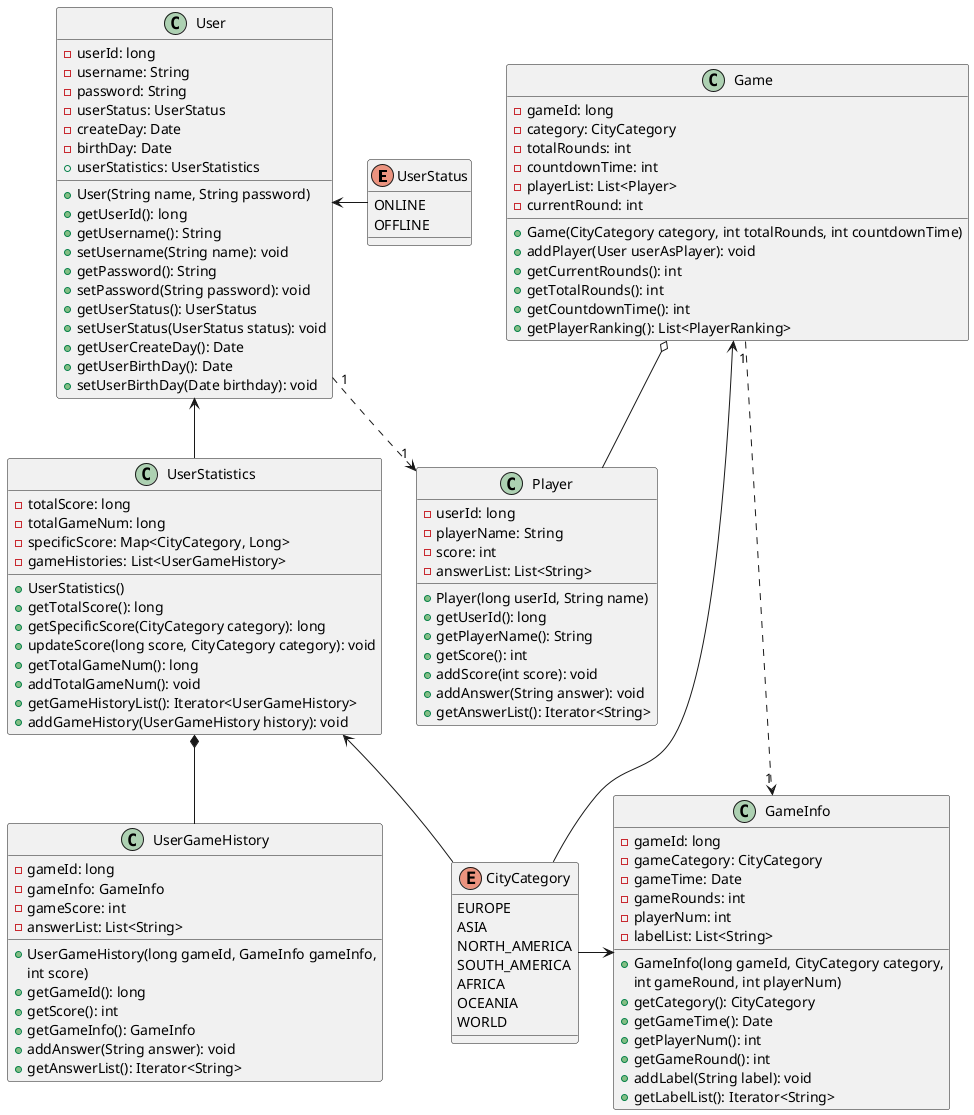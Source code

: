 @startuml
'https://plantuml.com/class-diagram

enum UserStatus {
    ONLINE
    OFFLINE
}

enum CityCategory {
    EUROPE
    ASIA
    NORTH_AMERICA
    SOUTH_AMERICA
    AFRICA
    OCEANIA
    WORLD
}

class User {
    - userId: long
    - username: String
    - password: String
    - userStatus: UserStatus
    - createDay: Date
    - birthDay: Date
    + userStatistics: UserStatistics
    + User(String name, String password)
    + getUserId(): long
    + getUsername(): String
    + setUsername(String name): void
    + getPassword(): String
    + setPassword(String password): void
    + getUserStatus(): UserStatus
    + setUserStatus(UserStatus status): void
    + getUserCreateDay(): Date
    + getUserBirthDay(): Date
    + setUserBirthDay(Date birthday): void
}

class UserStatistics {
    - totalScore: long
    - totalGameNum: long
    - specificScore: Map<CityCategory, Long>
    - gameHistories: List<UserGameHistory>
    + UserStatistics()
    + getTotalScore(): long
    + getSpecificScore(CityCategory category): long
    + updateScore(long score, CityCategory category): void
    + getTotalGameNum(): long
    + addTotalGameNum(): void
    + getGameHistoryList(): Iterator<UserGameHistory>
    + addGameHistory(UserGameHistory history): void
}

class UserGameHistory {
    - gameId: long
    - gameInfo: GameInfo
    - gameScore: int
    - answerList: List<String>
    + UserGameHistory(long gameId, GameInfo gameInfo,
      int score)
    + getGameId(): long
    + getScore(): int
    + getGameInfo(): GameInfo
    + addAnswer(String answer): void
    + getAnswerList(): Iterator<String>
}

User <-- UserStatistics
User <- UserStatus
UserStatistics *-- UserGameHistory
UserStatistics <-- CityCategory

class Game {
    - gameId: long
    - category: CityCategory
    - totalRounds: int
    - countdownTime: int
    - playerList: List<Player>
    - currentRound: int

    + Game(CityCategory category, int totalRounds, int countdownTime)
    + addPlayer(User userAsPlayer): void
    + getCurrentRounds(): int
    + getTotalRounds(): int
    + getCountdownTime(): int
    + getPlayerRanking(): List<PlayerRanking>
}

class Player {
    - userId: long
    - playerName: String
    - score: int
    - answerList: List<String>
    + Player(long userId, String name)
    + getUserId(): long
    + getPlayerName(): String
    + getScore(): int
    + addScore(int score): void
    + addAnswer(String answer): void
    + getAnswerList(): Iterator<String>
}

'class PlayerRanking {
'    - playerName: String
'    - rank: int
'    + PlayerRanking(String name, int rank)
'    + getPlayerName(): String
'    + getRank(): int
'}

class GameInfo {
    - gameId: long
    - gameCategory: CityCategory
    - gameTime: Date
    - gameRounds: int
    - playerNum: int
    - labelList: List<String>
    + GameInfo(long gameId, CityCategory category,
      int gameRound, int playerNum)
    + getCategory(): CityCategory
    + getGameTime(): Date
    + getPlayerNum(): int
    + getGameRound(): int
    + addLabel(String label): void
    + getLabelList(): Iterator<String>
}

User "1"..>"1" Player
Game o- Player

Game <--- CityCategory
Game "1"..>"1" GameInfo
CityCategory -> GameInfo



'CityCategory <|-- EuroCity
'CityCategory <|--- AsiaCity
'CityCategory <|--- NorthAmericaCity
'CityCategory <|---- WorldCity

@enduml